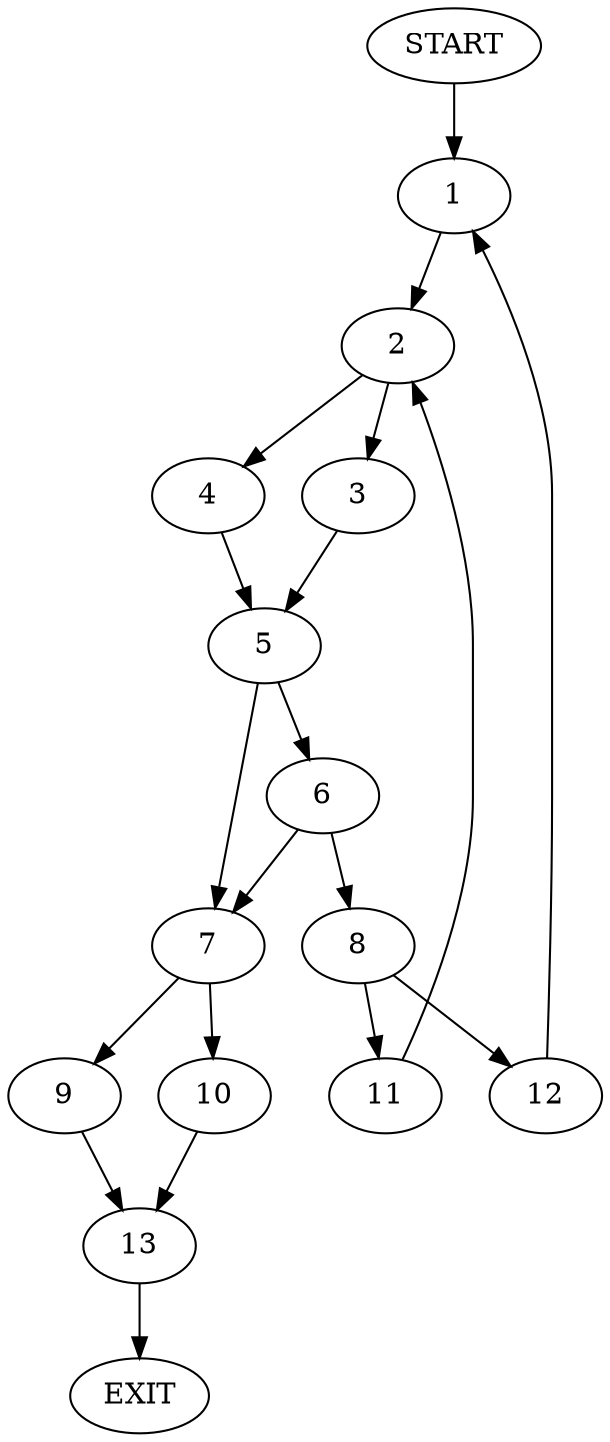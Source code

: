 digraph {
0 [label="START"]
14 [label="EXIT"]
0 -> 1
1 -> 2
2 -> 3
2 -> 4
3 -> 5
4 -> 5
5 -> 6
5 -> 7
6 -> 8
6 -> 7
7 -> 9
7 -> 10
8 -> 11
8 -> 12
9 -> 13
10 -> 13
13 -> 14
11 -> 2
12 -> 1
}
